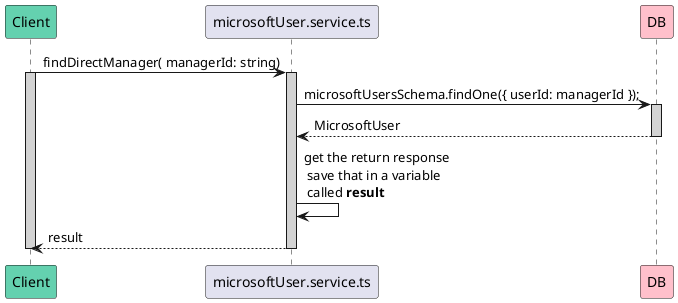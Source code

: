 @startuml find_practice_manager
participant Client #64D1AF
participant microsoftUser.service.ts
participant DB #FFC0CB

Client -> microsoftUser.service.ts : findDirectManager( managerId: string)
activate Client #D3D3D3
    activate microsoftUser.service.ts #D3D3D3
        microsoftUser.service.ts -> DB : microsoftUsersSchema.findOne({ userId: managerId });
        activate DB #D3D3D3
            microsoftUser.service.ts <-- DB : MicrosoftUser
        deactivate DB
        microsoftUser.service.ts -> microsoftUser.service.ts : get the return response\n save that in a variable\n called **result**
        Client <-- microsoftUser.service.ts : result
    deactivate microsoftUser.service.ts
deactivate Client
@enduml